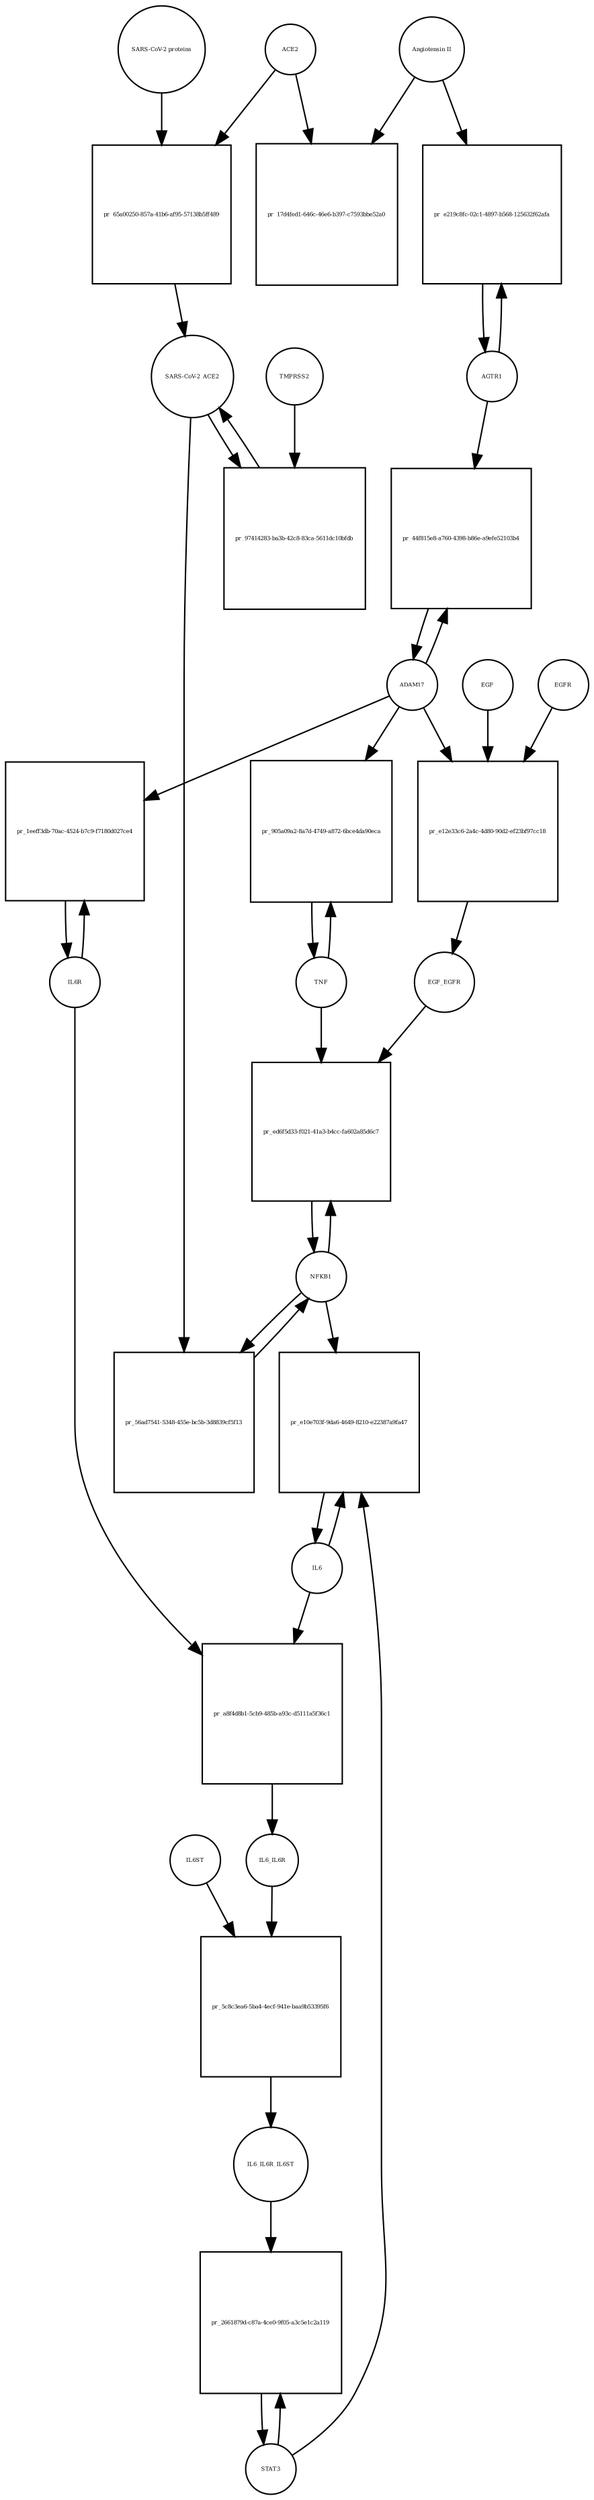 strict digraph  {
"Angiotensin II" [annotation="", bipartite=0, cls="simple chemical", fontsize=4, label="Angiotensin II", shape=circle];
"pr_17d4fed1-646c-46e6-b397-c7593bbe52a0" [annotation="", bipartite=1, cls=process, fontsize=4, label="pr_17d4fed1-646c-46e6-b397-c7593bbe52a0", shape=square];
ACE2 [annotation="", bipartite=0, cls=macromolecule, fontsize=4, label=ACE2, shape=circle];
"pr_65a00250-857a-41b6-af95-57138b5ff489" [annotation="", bipartite=1, cls=process, fontsize=4, label="pr_65a00250-857a-41b6-af95-57138b5ff489", shape=square];
"SARS-CoV-2_ACE2" [annotation="", bipartite=0, cls=complex, fontsize=4, label="SARS-CoV-2_ACE2", shape=circle];
"SARS-CoV-2 proteins" [annotation="", bipartite=0, cls=macromolecule, fontsize=4, label="SARS-CoV-2 proteins", shape=circle];
"pr_97414283-ba3b-42c8-83ca-5611dc10bfdb" [annotation="", bipartite=1, cls=process, fontsize=4, label="pr_97414283-ba3b-42c8-83ca-5611dc10bfdb", shape=square];
TMPRSS2 [annotation="", bipartite=0, cls=macromolecule, fontsize=4, label=TMPRSS2, shape=circle];
NFKB1 [annotation="", bipartite=0, cls=macromolecule, fontsize=4, label=NFKB1, shape=circle];
"pr_56ad7541-5348-455e-bc5b-3d8839cf5f13" [annotation="", bipartite=1, cls=process, fontsize=4, label="pr_56ad7541-5348-455e-bc5b-3d8839cf5f13", shape=square];
"pr_ed6f5d33-f021-41a3-b4cc-fa602a85d6c7" [annotation="", bipartite=1, cls=process, fontsize=4, label="pr_ed6f5d33-f021-41a3-b4cc-fa602a85d6c7", shape=square];
EGF_EGFR [annotation="", bipartite=0, cls=complex, fontsize=4, label=EGF_EGFR, shape=circle];
TNF [annotation="", bipartite=0, cls=macromolecule, fontsize=4, label=TNF, shape=circle];
AGTR1 [annotation="", bipartite=0, cls=macromolecule, fontsize=4, label=AGTR1, shape=circle];
"pr_e219c8fc-02c1-4897-b568-125632f62afa" [annotation="", bipartite=1, cls=process, fontsize=4, label="pr_e219c8fc-02c1-4897-b568-125632f62afa", shape=square];
ADAM17 [annotation="", bipartite=0, cls=macromolecule, fontsize=4, label=ADAM17, shape=circle];
"pr_44f815e8-a760-4398-b86e-a9efe52103b4" [annotation="", bipartite=1, cls=process, fontsize=4, label="pr_44f815e8-a760-4398-b86e-a9efe52103b4", shape=square];
IL6R [annotation="", bipartite=0, cls=macromolecule, fontsize=4, label=IL6R, shape=circle];
"pr_1eeff3db-70ac-4524-b7c9-f7180d027ce4" [annotation="", bipartite=1, cls=process, fontsize=4, label="pr_1eeff3db-70ac-4524-b7c9-f7180d027ce4", shape=square];
EGFR [annotation="", bipartite=0, cls=macromolecule, fontsize=4, label=EGFR, shape=circle];
"pr_e12e33c6-2a4c-4d80-90d2-ef23bf97cc18" [annotation="", bipartite=1, cls=process, fontsize=4, label="pr_e12e33c6-2a4c-4d80-90d2-ef23bf97cc18", shape=square];
EGF [annotation="", bipartite=0, cls=macromolecule, fontsize=4, label=EGF, shape=circle];
"pr_905a09a2-8a7d-4749-a872-6bce4da90eca" [annotation="", bipartite=1, cls=process, fontsize=4, label="pr_905a09a2-8a7d-4749-a872-6bce4da90eca", shape=square];
"pr_a8f4d8b1-5cb9-485b-a93c-d5111a5f36c1" [annotation="", bipartite=1, cls=process, fontsize=4, label="pr_a8f4d8b1-5cb9-485b-a93c-d5111a5f36c1", shape=square];
IL6_IL6R [annotation="", bipartite=0, cls=complex, fontsize=4, label=IL6_IL6R, shape=circle];
IL6 [annotation="", bipartite=0, cls=macromolecule, fontsize=4, label=IL6, shape=circle];
"pr_5c8c3ea6-5ba4-4ecf-941e-baa9b53395f6" [annotation="", bipartite=1, cls=process, fontsize=4, label="pr_5c8c3ea6-5ba4-4ecf-941e-baa9b53395f6", shape=square];
IL6_IL6R_IL6ST [annotation="", bipartite=0, cls=complex, fontsize=4, label=IL6_IL6R_IL6ST, shape=circle];
IL6ST [annotation="", bipartite=0, cls=macromolecule, fontsize=4, label=IL6ST, shape=circle];
STAT3 [annotation="", bipartite=0, cls=macromolecule, fontsize=4, label=STAT3, shape=circle];
"pr_2661879d-c87a-4ce0-9f05-a3c5e1c2a119" [annotation="", bipartite=1, cls=process, fontsize=4, label="pr_2661879d-c87a-4ce0-9f05-a3c5e1c2a119", shape=square];
"pr_e10e703f-9da6-4649-8210-e22387a9fa47" [annotation="", bipartite=1, cls=process, fontsize=4, label="pr_e10e703f-9da6-4649-8210-e22387a9fa47", shape=square];
"Angiotensin II" -> "pr_17d4fed1-646c-46e6-b397-c7593bbe52a0"  [annotation="", interaction_type=consumption];
"Angiotensin II" -> "pr_e219c8fc-02c1-4897-b568-125632f62afa"  [annotation="", interaction_type=catalysis];
ACE2 -> "pr_17d4fed1-646c-46e6-b397-c7593bbe52a0"  [annotation="", interaction_type=catalysis];
ACE2 -> "pr_65a00250-857a-41b6-af95-57138b5ff489"  [annotation="", interaction_type=consumption];
"pr_65a00250-857a-41b6-af95-57138b5ff489" -> "SARS-CoV-2_ACE2"  [annotation="", interaction_type=production];
"SARS-CoV-2_ACE2" -> "pr_97414283-ba3b-42c8-83ca-5611dc10bfdb"  [annotation="", interaction_type=consumption];
"SARS-CoV-2_ACE2" -> "pr_56ad7541-5348-455e-bc5b-3d8839cf5f13"  [annotation="", interaction_type=stimulation];
"SARS-CoV-2 proteins" -> "pr_65a00250-857a-41b6-af95-57138b5ff489"  [annotation="", interaction_type=consumption];
"pr_97414283-ba3b-42c8-83ca-5611dc10bfdb" -> "SARS-CoV-2_ACE2"  [annotation="", interaction_type=production];
TMPRSS2 -> "pr_97414283-ba3b-42c8-83ca-5611dc10bfdb"  [annotation="", interaction_type=consumption];
NFKB1 -> "pr_56ad7541-5348-455e-bc5b-3d8839cf5f13"  [annotation="", interaction_type=consumption];
NFKB1 -> "pr_ed6f5d33-f021-41a3-b4cc-fa602a85d6c7"  [annotation="", interaction_type=consumption];
NFKB1 -> "pr_e10e703f-9da6-4649-8210-e22387a9fa47"  [annotation="", interaction_type=stimulation];
"pr_56ad7541-5348-455e-bc5b-3d8839cf5f13" -> NFKB1  [annotation="", interaction_type=production];
"pr_ed6f5d33-f021-41a3-b4cc-fa602a85d6c7" -> NFKB1  [annotation="", interaction_type=production];
EGF_EGFR -> "pr_ed6f5d33-f021-41a3-b4cc-fa602a85d6c7"  [annotation="", interaction_type=stimulation];
TNF -> "pr_ed6f5d33-f021-41a3-b4cc-fa602a85d6c7"  [annotation="", interaction_type=stimulation];
TNF -> "pr_905a09a2-8a7d-4749-a872-6bce4da90eca"  [annotation="", interaction_type=consumption];
AGTR1 -> "pr_e219c8fc-02c1-4897-b568-125632f62afa"  [annotation="", interaction_type=consumption];
AGTR1 -> "pr_44f815e8-a760-4398-b86e-a9efe52103b4"  [annotation="", interaction_type=catalysis];
"pr_e219c8fc-02c1-4897-b568-125632f62afa" -> AGTR1  [annotation="", interaction_type=production];
ADAM17 -> "pr_44f815e8-a760-4398-b86e-a9efe52103b4"  [annotation="", interaction_type=consumption];
ADAM17 -> "pr_1eeff3db-70ac-4524-b7c9-f7180d027ce4"  [annotation="", interaction_type=catalysis];
ADAM17 -> "pr_e12e33c6-2a4c-4d80-90d2-ef23bf97cc18"  [annotation="", interaction_type=stimulation];
ADAM17 -> "pr_905a09a2-8a7d-4749-a872-6bce4da90eca"  [annotation="", interaction_type=catalysis];
"pr_44f815e8-a760-4398-b86e-a9efe52103b4" -> ADAM17  [annotation="", interaction_type=production];
IL6R -> "pr_1eeff3db-70ac-4524-b7c9-f7180d027ce4"  [annotation="", interaction_type=consumption];
IL6R -> "pr_a8f4d8b1-5cb9-485b-a93c-d5111a5f36c1"  [annotation="", interaction_type=consumption];
"pr_1eeff3db-70ac-4524-b7c9-f7180d027ce4" -> IL6R  [annotation="", interaction_type=production];
EGFR -> "pr_e12e33c6-2a4c-4d80-90d2-ef23bf97cc18"  [annotation="", interaction_type=consumption];
"pr_e12e33c6-2a4c-4d80-90d2-ef23bf97cc18" -> EGF_EGFR  [annotation="", interaction_type=production];
EGF -> "pr_e12e33c6-2a4c-4d80-90d2-ef23bf97cc18"  [annotation="", interaction_type=consumption];
"pr_905a09a2-8a7d-4749-a872-6bce4da90eca" -> TNF  [annotation="", interaction_type=production];
"pr_a8f4d8b1-5cb9-485b-a93c-d5111a5f36c1" -> IL6_IL6R  [annotation="", interaction_type=production];
IL6_IL6R -> "pr_5c8c3ea6-5ba4-4ecf-941e-baa9b53395f6"  [annotation="", interaction_type=consumption];
IL6 -> "pr_a8f4d8b1-5cb9-485b-a93c-d5111a5f36c1"  [annotation="", interaction_type=consumption];
IL6 -> "pr_e10e703f-9da6-4649-8210-e22387a9fa47"  [annotation="", interaction_type=consumption];
"pr_5c8c3ea6-5ba4-4ecf-941e-baa9b53395f6" -> IL6_IL6R_IL6ST  [annotation="", interaction_type=production];
IL6_IL6R_IL6ST -> "pr_2661879d-c87a-4ce0-9f05-a3c5e1c2a119"  [annotation="", interaction_type=catalysis];
IL6ST -> "pr_5c8c3ea6-5ba4-4ecf-941e-baa9b53395f6"  [annotation="", interaction_type=consumption];
STAT3 -> "pr_2661879d-c87a-4ce0-9f05-a3c5e1c2a119"  [annotation="", interaction_type=consumption];
STAT3 -> "pr_e10e703f-9da6-4649-8210-e22387a9fa47"  [annotation="", interaction_type=stimulation];
"pr_2661879d-c87a-4ce0-9f05-a3c5e1c2a119" -> STAT3  [annotation="", interaction_type=production];
"pr_e10e703f-9da6-4649-8210-e22387a9fa47" -> IL6  [annotation="", interaction_type=production];
}
